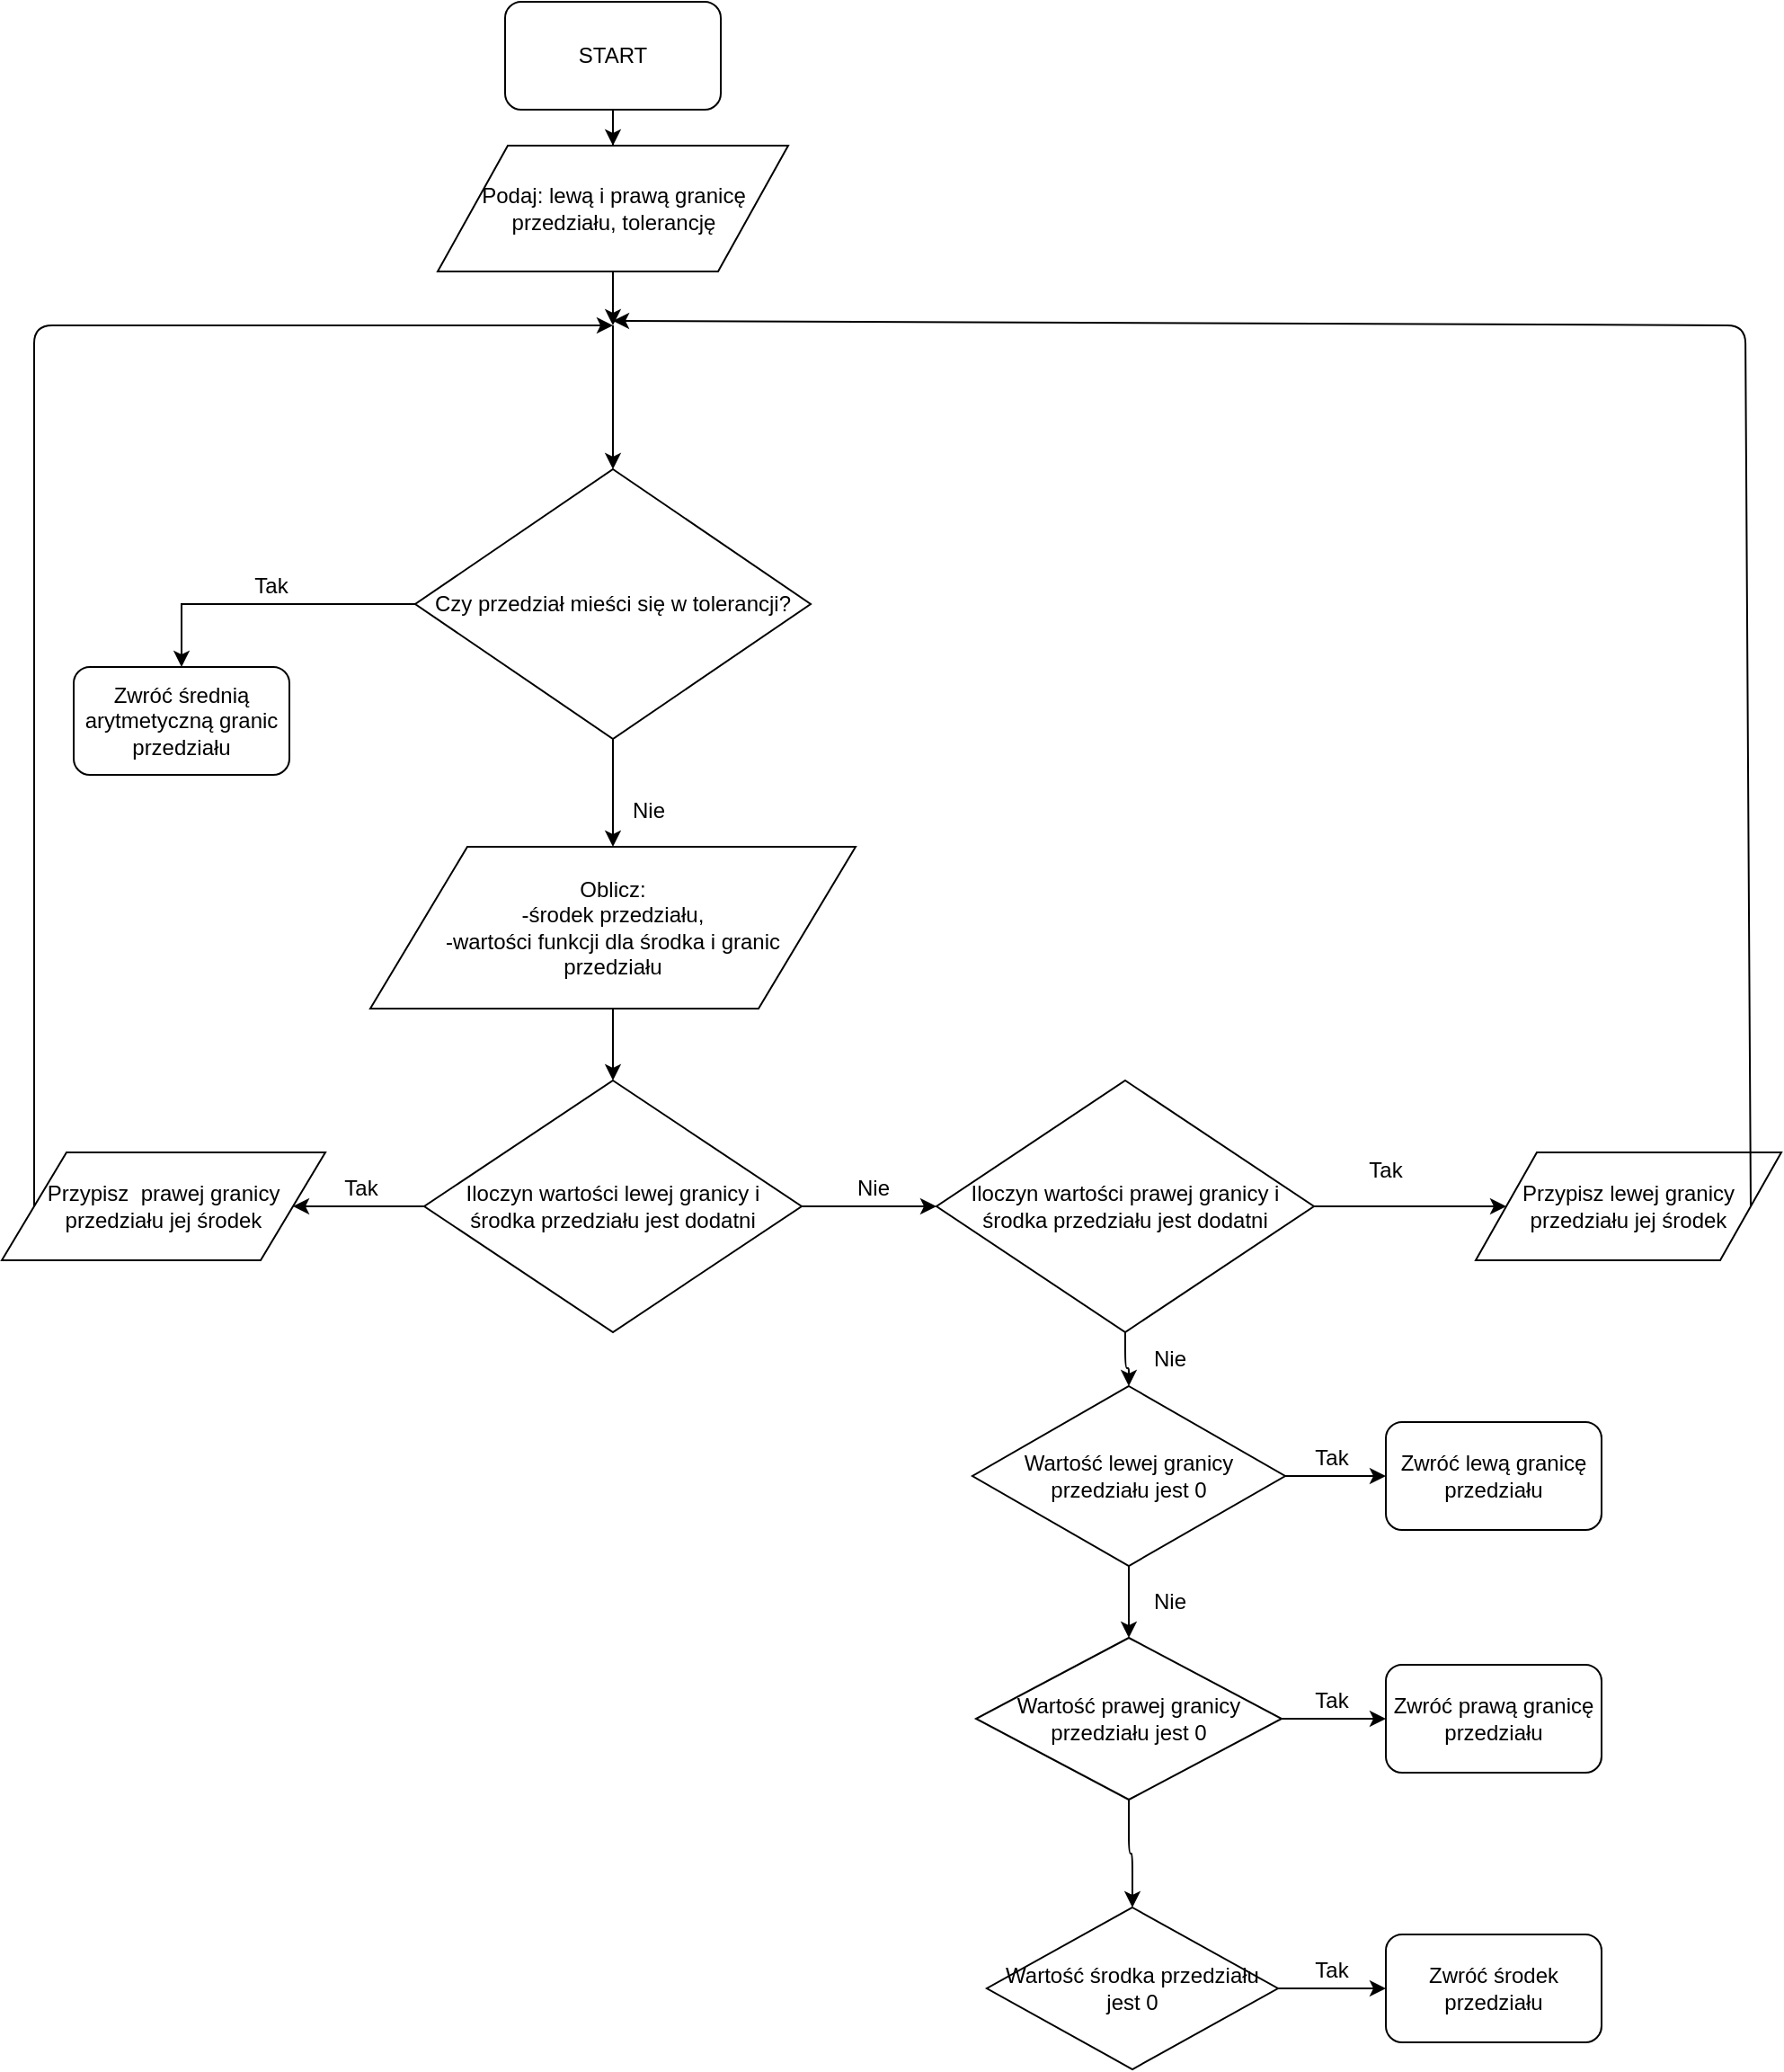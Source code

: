 <mxfile version="12.1.0" type="github" pages="1"><diagram id="Ao77W_5g9ASH5Vt94X3N" name="Page-1"><mxGraphModel dx="1010" dy="1686" grid="1" gridSize="10" guides="1" tooltips="1" connect="1" arrows="1" fold="1" page="1" pageScale="1" pageWidth="827" pageHeight="1169" math="0" shadow="0"><root><mxCell id="0"/><mxCell id="1" parent="0"/><mxCell id="HK6PVEIBx9GgS1SCXsR_-8" value="" style="edgeStyle=orthogonalEdgeStyle;rounded=0;orthogonalLoop=1;jettySize=auto;html=1;" parent="1" source="HK6PVEIBx9GgS1SCXsR_-1" target="HK6PVEIBx9GgS1SCXsR_-11" edge="1"><mxGeometry relative="1" as="geometry"><mxPoint x="379.69" y="249.862" as="targetPoint"/></mxGeometry></mxCell><mxCell id="HK6PVEIBx9GgS1SCXsR_-1" value="Czy przedział mieści się w tolerancji?&lt;br&gt;" style="rhombus;whiteSpace=wrap;html=1;" parent="1" vertex="1"><mxGeometry x="270" y="10" width="220" height="150" as="geometry"/></mxCell><object label="" id="HK6PVEIBx9GgS1SCXsR_-4"><mxCell style="edgeStyle=orthogonalEdgeStyle;rounded=0;orthogonalLoop=1;jettySize=auto;html=1;exitX=0;exitY=0.5;exitDx=0;exitDy=0;entryX=0.5;entryY=0;entryDx=0;entryDy=0;" parent="1" source="HK6PVEIBx9GgS1SCXsR_-1" target="HK6PVEIBx9GgS1SCXsR_-6" edge="1"><mxGeometry relative="1" as="geometry"><mxPoint x="140" y="160" as="targetPoint"/><mxPoint x="270" y="85" as="sourcePoint"/><Array as="points"><mxPoint x="140" y="85"/></Array></mxGeometry></mxCell></object><mxCell id="HK6PVEIBx9GgS1SCXsR_-5" value="Tak" style="text;html=1;strokeColor=none;fillColor=none;align=center;verticalAlign=middle;whiteSpace=wrap;rounded=0;" parent="1" vertex="1"><mxGeometry x="170" y="65" width="40" height="20" as="geometry"/></mxCell><mxCell id="HK6PVEIBx9GgS1SCXsR_-6" value="Zwróć średnią arytmetyczną granic przedziału" style="rounded=1;whiteSpace=wrap;html=1;" parent="1" vertex="1"><mxGeometry x="80" y="120" width="120" height="60" as="geometry"/></mxCell><mxCell id="HK6PVEIBx9GgS1SCXsR_-9" value="Nie&lt;br&gt;" style="text;html=1;strokeColor=none;fillColor=none;align=center;verticalAlign=middle;whiteSpace=wrap;rounded=0;" parent="1" vertex="1"><mxGeometry x="380" y="190" width="40" height="20" as="geometry"/></mxCell><mxCell id="HK6PVEIBx9GgS1SCXsR_-14" value="" style="edgeStyle=orthogonalEdgeStyle;rounded=0;orthogonalLoop=1;jettySize=auto;html=1;" parent="1" source="HK6PVEIBx9GgS1SCXsR_-11" target="HK6PVEIBx9GgS1SCXsR_-13" edge="1"><mxGeometry relative="1" as="geometry"/></mxCell><mxCell id="HK6PVEIBx9GgS1SCXsR_-11" value="Oblicz:&lt;br&gt;-środek przedziału,&lt;br&gt;-wartości funkcji dla środka i granic &lt;br&gt;przedziału" style="shape=parallelogram;perimeter=parallelogramPerimeter;whiteSpace=wrap;html=1;" parent="1" vertex="1"><mxGeometry x="245" y="220" width="270" height="90" as="geometry"/></mxCell><mxCell id="HK6PVEIBx9GgS1SCXsR_-16" value="" style="edgeStyle=orthogonalEdgeStyle;rounded=0;orthogonalLoop=1;jettySize=auto;html=1;entryX=1;entryY=0.5;entryDx=0;entryDy=0;" parent="1" source="HK6PVEIBx9GgS1SCXsR_-13" target="HK6PVEIBx9GgS1SCXsR_-24" edge="1"><mxGeometry relative="1" as="geometry"><mxPoint x="160" y="420" as="targetPoint"/></mxGeometry></mxCell><mxCell id="HK6PVEIBx9GgS1SCXsR_-19" value="" style="edgeStyle=orthogonalEdgeStyle;rounded=0;orthogonalLoop=1;jettySize=auto;html=1;" parent="1" source="HK6PVEIBx9GgS1SCXsR_-13" target="HK6PVEIBx9GgS1SCXsR_-18" edge="1"><mxGeometry relative="1" as="geometry"/></mxCell><mxCell id="HK6PVEIBx9GgS1SCXsR_-13" value="Iloczyn wartości lewej granicy i &lt;br&gt;środka przedziału jest dodatni" style="rhombus;whiteSpace=wrap;html=1;" parent="1" vertex="1"><mxGeometry x="275" y="350" width="210" height="140" as="geometry"/></mxCell><mxCell id="HK6PVEIBx9GgS1SCXsR_-22" value="" style="edgeStyle=orthogonalEdgeStyle;orthogonalLoop=1;jettySize=auto;html=1;entryX=0;entryY=0.5;entryDx=0;entryDy=0;rounded=1;jumpSize=2;" parent="1" source="HK6PVEIBx9GgS1SCXsR_-18" target="HK6PVEIBx9GgS1SCXsR_-25" edge="1"><mxGeometry relative="1" as="geometry"><mxPoint x="850" y="420.0" as="targetPoint"/></mxGeometry></mxCell><mxCell id="HK6PVEIBx9GgS1SCXsR_-34" style="edgeStyle=orthogonalEdgeStyle;rounded=1;jumpSize=2;orthogonalLoop=1;jettySize=auto;html=1;entryX=0.5;entryY=0;entryDx=0;entryDy=0;" parent="1" source="HK6PVEIBx9GgS1SCXsR_-18" target="HK6PVEIBx9GgS1SCXsR_-33" edge="1"><mxGeometry relative="1" as="geometry"/></mxCell><mxCell id="HK6PVEIBx9GgS1SCXsR_-18" value="Iloczyn wartości prawej granicy i &lt;br&gt;środka przedziału jest dodatni" style="rhombus;whiteSpace=wrap;html=1;" parent="1" vertex="1"><mxGeometry x="560" y="350" width="210" height="140" as="geometry"/></mxCell><mxCell id="HK6PVEIBx9GgS1SCXsR_-17" value="Tak" style="text;html=1;strokeColor=none;fillColor=none;align=center;verticalAlign=middle;whiteSpace=wrap;rounded=0;" parent="1" vertex="1"><mxGeometry x="220" y="400" width="40" height="20" as="geometry"/></mxCell><mxCell id="HK6PVEIBx9GgS1SCXsR_-20" value="Nie" style="text;html=1;strokeColor=none;fillColor=none;align=center;verticalAlign=middle;whiteSpace=wrap;rounded=0;" parent="1" vertex="1"><mxGeometry x="505" y="400" width="40" height="20" as="geometry"/></mxCell><mxCell id="HK6PVEIBx9GgS1SCXsR_-23" value="Tak&lt;br&gt;" style="text;html=1;strokeColor=none;fillColor=none;align=center;verticalAlign=middle;whiteSpace=wrap;rounded=0;" parent="1" vertex="1"><mxGeometry x="790" y="390" width="40" height="20" as="geometry"/></mxCell><mxCell id="HK6PVEIBx9GgS1SCXsR_-24" value="Przypisz&amp;nbsp; prawej granicy przedziału jej środek" style="shape=parallelogram;perimeter=parallelogramPerimeter;whiteSpace=wrap;html=1;" parent="1" vertex="1"><mxGeometry x="40" y="390" width="180" height="60" as="geometry"/></mxCell><mxCell id="HK6PVEIBx9GgS1SCXsR_-25" value="&lt;span style=&quot;white-space: normal&quot;&gt;Przypisz lewej granicy przedziału jej środek&lt;/span&gt;" style="shape=parallelogram;perimeter=parallelogramPerimeter;whiteSpace=wrap;html=1;" parent="1" vertex="1"><mxGeometry x="860" y="390" width="170" height="60" as="geometry"/></mxCell><mxCell id="HK6PVEIBx9GgS1SCXsR_-30" value="" style="endArrow=classic;html=1;exitX=0;exitY=0.5;exitDx=0;exitDy=0;" parent="1" source="HK6PVEIBx9GgS1SCXsR_-24" edge="1"><mxGeometry width="50" height="50" relative="1" as="geometry"><mxPoint x="40" y="560" as="sourcePoint"/><mxPoint x="380" y="-70" as="targetPoint"/><Array as="points"><mxPoint x="58" y="10"/><mxPoint x="58" y="-70"/></Array></mxGeometry></mxCell><mxCell id="HK6PVEIBx9GgS1SCXsR_-31" value="" style="endArrow=classic;html=1;entryX=0.5;entryY=0;entryDx=0;entryDy=0;" parent="1" target="HK6PVEIBx9GgS1SCXsR_-1" edge="1"><mxGeometry width="50" height="50" relative="1" as="geometry"><mxPoint x="380" y="-70" as="sourcePoint"/><mxPoint x="440" y="-80" as="targetPoint"/></mxGeometry></mxCell><mxCell id="HK6PVEIBx9GgS1SCXsR_-32" value="" style="endArrow=classic;html=1;exitX=1;exitY=0.5;exitDx=0;exitDy=0;" parent="1" source="HK6PVEIBx9GgS1SCXsR_-25" edge="1"><mxGeometry width="50" height="50" relative="1" as="geometry"><mxPoint x="870" y="242.5" as="sourcePoint"/><mxPoint x="380" y="-72.5" as="targetPoint"/><Array as="points"><mxPoint x="1010" y="-70"/></Array></mxGeometry></mxCell><mxCell id="HK6PVEIBx9GgS1SCXsR_-36" style="edgeStyle=orthogonalEdgeStyle;rounded=1;jumpSize=2;orthogonalLoop=1;jettySize=auto;html=1;entryX=0;entryY=0.5;entryDx=0;entryDy=0;" parent="1" source="HK6PVEIBx9GgS1SCXsR_-33" target="HK6PVEIBx9GgS1SCXsR_-35" edge="1"><mxGeometry relative="1" as="geometry"/></mxCell><mxCell id="HK6PVEIBx9GgS1SCXsR_-41" style="edgeStyle=orthogonalEdgeStyle;rounded=1;jumpSize=2;orthogonalLoop=1;jettySize=auto;html=1;entryX=0.5;entryY=0;entryDx=0;entryDy=0;" parent="1" source="HK6PVEIBx9GgS1SCXsR_-33" target="HK6PVEIBx9GgS1SCXsR_-38" edge="1"><mxGeometry relative="1" as="geometry"/></mxCell><mxCell id="HK6PVEIBx9GgS1SCXsR_-33" value="Wartość lewej granicy przedziału jest 0" style="rhombus;whiteSpace=wrap;html=1;" parent="1" vertex="1"><mxGeometry x="580" y="520" width="174" height="100" as="geometry"/></mxCell><mxCell id="HK6PVEIBx9GgS1SCXsR_-35" value="Zwróć lewą granicę przedziału" style="rounded=1;whiteSpace=wrap;html=1;" parent="1" vertex="1"><mxGeometry x="810" y="540" width="120" height="60" as="geometry"/></mxCell><mxCell id="HK6PVEIBx9GgS1SCXsR_-37" value="Tak" style="text;html=1;strokeColor=none;fillColor=none;align=center;verticalAlign=middle;whiteSpace=wrap;rounded=0;" parent="1" vertex="1"><mxGeometry x="760" y="550" width="40" height="20" as="geometry"/></mxCell><mxCell id="HK6PVEIBx9GgS1SCXsR_-40" value="" style="edgeStyle=orthogonalEdgeStyle;rounded=1;jumpSize=2;orthogonalLoop=1;jettySize=auto;html=1;" parent="1" source="HK6PVEIBx9GgS1SCXsR_-38" target="HK6PVEIBx9GgS1SCXsR_-39" edge="1"><mxGeometry relative="1" as="geometry"/></mxCell><mxCell id="HK6PVEIBx9GgS1SCXsR_-48" style="edgeStyle=orthogonalEdgeStyle;rounded=1;jumpSize=2;orthogonalLoop=1;jettySize=auto;html=1;entryX=0;entryY=0.5;entryDx=0;entryDy=0;" parent="1" source="HK6PVEIBx9GgS1SCXsR_-38" target="HK6PVEIBx9GgS1SCXsR_-46" edge="1"><mxGeometry relative="1" as="geometry"/></mxCell><mxCell id="HK6PVEIBx9GgS1SCXsR_-38" value="&lt;span style=&quot;white-space: normal&quot;&gt;Wartość prawej granicy przedziału jest 0&lt;/span&gt;" style="rhombus;whiteSpace=wrap;html=1;" parent="1" vertex="1"><mxGeometry x="582" y="660" width="170" height="90" as="geometry"/></mxCell><mxCell id="HK6PVEIBx9GgS1SCXsR_-49" style="edgeStyle=orthogonalEdgeStyle;rounded=1;jumpSize=2;orthogonalLoop=1;jettySize=auto;html=1;" parent="1" source="HK6PVEIBx9GgS1SCXsR_-39" target="HK6PVEIBx9GgS1SCXsR_-47" edge="1"><mxGeometry relative="1" as="geometry"/></mxCell><mxCell id="HK6PVEIBx9GgS1SCXsR_-39" value="&lt;span style=&quot;white-space: normal&quot;&gt;Wartość środka przedziału jest 0&lt;/span&gt;" style="rhombus;whiteSpace=wrap;html=1;" parent="1" vertex="1"><mxGeometry x="588" y="810" width="162" height="90" as="geometry"/></mxCell><mxCell id="HK6PVEIBx9GgS1SCXsR_-44" value="Nie" style="text;html=1;strokeColor=none;fillColor=none;align=center;verticalAlign=middle;whiteSpace=wrap;rounded=0;" parent="1" vertex="1"><mxGeometry x="670" y="630" width="40" height="20" as="geometry"/></mxCell><mxCell id="HK6PVEIBx9GgS1SCXsR_-45" value="Nie" style="text;html=1;strokeColor=none;fillColor=none;align=center;verticalAlign=middle;whiteSpace=wrap;rounded=0;" parent="1" vertex="1"><mxGeometry x="670" y="495" width="40" height="20" as="geometry"/></mxCell><mxCell id="HK6PVEIBx9GgS1SCXsR_-46" value="Zwróć prawą granicę przedziału" style="rounded=1;whiteSpace=wrap;html=1;" parent="1" vertex="1"><mxGeometry x="810" y="675" width="120" height="60" as="geometry"/></mxCell><mxCell id="HK6PVEIBx9GgS1SCXsR_-47" value="Zwróć środek przedziału" style="rounded=1;whiteSpace=wrap;html=1;" parent="1" vertex="1"><mxGeometry x="810" y="825" width="120" height="60" as="geometry"/></mxCell><mxCell id="HK6PVEIBx9GgS1SCXsR_-50" value="Tak" style="text;html=1;strokeColor=none;fillColor=none;align=center;verticalAlign=middle;whiteSpace=wrap;rounded=0;" parent="1" vertex="1"><mxGeometry x="760" y="685" width="40" height="20" as="geometry"/></mxCell><mxCell id="HK6PVEIBx9GgS1SCXsR_-51" value="Tak" style="text;html=1;strokeColor=none;fillColor=none;align=center;verticalAlign=middle;whiteSpace=wrap;rounded=0;" parent="1" vertex="1"><mxGeometry x="760" y="835" width="40" height="20" as="geometry"/></mxCell><mxCell id="2ydYZYX6atiGBfikMkj8-6" style="edgeStyle=orthogonalEdgeStyle;rounded=0;orthogonalLoop=1;jettySize=auto;html=1;entryX=0.5;entryY=0;entryDx=0;entryDy=0;" edge="1" parent="1" source="2ydYZYX6atiGBfikMkj8-3" target="2ydYZYX6atiGBfikMkj8-4"><mxGeometry relative="1" as="geometry"/></mxCell><mxCell id="2ydYZYX6atiGBfikMkj8-3" value="START" style="rounded=1;whiteSpace=wrap;html=1;" vertex="1" parent="1"><mxGeometry x="320" y="-250" width="120" height="60" as="geometry"/></mxCell><mxCell id="2ydYZYX6atiGBfikMkj8-5" style="edgeStyle=orthogonalEdgeStyle;rounded=0;orthogonalLoop=1;jettySize=auto;html=1;" edge="1" parent="1" source="2ydYZYX6atiGBfikMkj8-4"><mxGeometry relative="1" as="geometry"><mxPoint x="380" y="-70" as="targetPoint"/></mxGeometry></mxCell><mxCell id="2ydYZYX6atiGBfikMkj8-4" value="Podaj: lewą i prawą granicę przedziału, tolerancję" style="shape=parallelogram;perimeter=parallelogramPerimeter;whiteSpace=wrap;html=1;" vertex="1" parent="1"><mxGeometry x="282.5" y="-170" width="195" height="70" as="geometry"/></mxCell></root></mxGraphModel></diagram></mxfile>